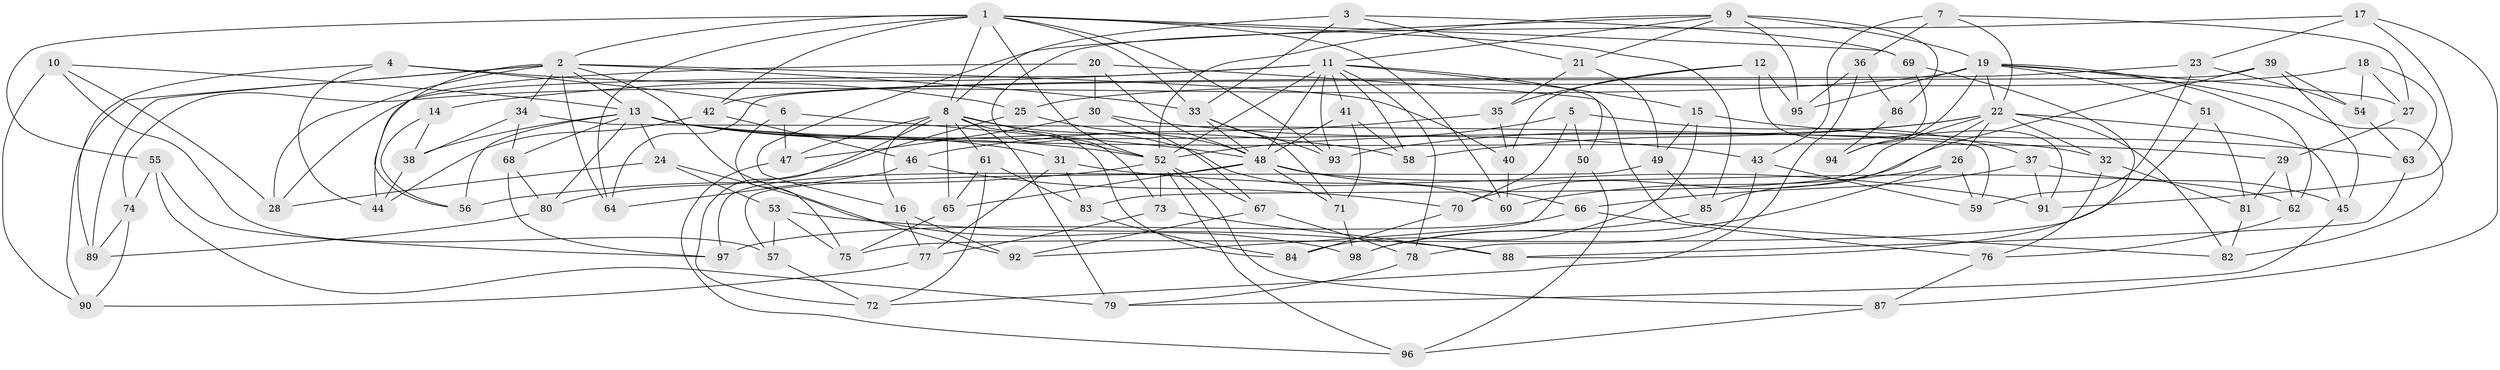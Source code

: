 // original degree distribution, {4: 1.0}
// Generated by graph-tools (version 1.1) at 2025/54/03/04/25 22:54:03]
// undirected, 98 vertices, 227 edges
graph export_dot {
  node [color=gray90,style=filled];
  1;
  2;
  3;
  4;
  5;
  6;
  7;
  8;
  9;
  10;
  11;
  12;
  13;
  14;
  15;
  16;
  17;
  18;
  19;
  20;
  21;
  22;
  23;
  24;
  25;
  26;
  27;
  28;
  29;
  30;
  31;
  32;
  33;
  34;
  35;
  36;
  37;
  38;
  39;
  40;
  41;
  42;
  43;
  44;
  45;
  46;
  47;
  48;
  49;
  50;
  51;
  52;
  53;
  54;
  55;
  56;
  57;
  58;
  59;
  60;
  61;
  62;
  63;
  64;
  65;
  66;
  67;
  68;
  69;
  70;
  71;
  72;
  73;
  74;
  75;
  76;
  77;
  78;
  79;
  80;
  81;
  82;
  83;
  84;
  85;
  86;
  87;
  88;
  89;
  90;
  91;
  92;
  93;
  94;
  95;
  96;
  97;
  98;
  1 -- 2 [weight=1.0];
  1 -- 8 [weight=2.0];
  1 -- 33 [weight=1.0];
  1 -- 42 [weight=1.0];
  1 -- 52 [weight=1.0];
  1 -- 55 [weight=1.0];
  1 -- 60 [weight=1.0];
  1 -- 64 [weight=1.0];
  1 -- 69 [weight=1.0];
  1 -- 85 [weight=1.0];
  1 -- 93 [weight=1.0];
  2 -- 13 [weight=1.0];
  2 -- 28 [weight=1.0];
  2 -- 33 [weight=2.0];
  2 -- 34 [weight=1.0];
  2 -- 40 [weight=1.0];
  2 -- 56 [weight=1.0];
  2 -- 64 [weight=1.0];
  2 -- 89 [weight=1.0];
  2 -- 90 [weight=1.0];
  2 -- 92 [weight=1.0];
  3 -- 8 [weight=1.0];
  3 -- 21 [weight=1.0];
  3 -- 33 [weight=1.0];
  3 -- 69 [weight=1.0];
  4 -- 6 [weight=1.0];
  4 -- 25 [weight=1.0];
  4 -- 44 [weight=1.0];
  4 -- 89 [weight=1.0];
  5 -- 37 [weight=1.0];
  5 -- 50 [weight=1.0];
  5 -- 52 [weight=1.0];
  5 -- 70 [weight=1.0];
  6 -- 47 [weight=1.0];
  6 -- 48 [weight=1.0];
  6 -- 75 [weight=1.0];
  7 -- 22 [weight=1.0];
  7 -- 27 [weight=1.0];
  7 -- 36 [weight=1.0];
  7 -- 43 [weight=1.0];
  8 -- 16 [weight=1.0];
  8 -- 47 [weight=1.0];
  8 -- 52 [weight=1.0];
  8 -- 60 [weight=1.0];
  8 -- 61 [weight=1.0];
  8 -- 65 [weight=1.0];
  8 -- 72 [weight=1.0];
  8 -- 79 [weight=1.0];
  8 -- 84 [weight=1.0];
  9 -- 11 [weight=1.0];
  9 -- 16 [weight=1.0];
  9 -- 19 [weight=2.0];
  9 -- 21 [weight=1.0];
  9 -- 52 [weight=2.0];
  9 -- 86 [weight=2.0];
  9 -- 95 [weight=1.0];
  10 -- 13 [weight=1.0];
  10 -- 28 [weight=1.0];
  10 -- 57 [weight=1.0];
  10 -- 90 [weight=1.0];
  11 -- 14 [weight=2.0];
  11 -- 15 [weight=1.0];
  11 -- 28 [weight=1.0];
  11 -- 41 [weight=1.0];
  11 -- 48 [weight=1.0];
  11 -- 50 [weight=1.0];
  11 -- 52 [weight=1.0];
  11 -- 58 [weight=1.0];
  11 -- 78 [weight=1.0];
  11 -- 93 [weight=1.0];
  12 -- 35 [weight=1.0];
  12 -- 40 [weight=1.0];
  12 -- 91 [weight=1.0];
  12 -- 95 [weight=1.0];
  13 -- 24 [weight=1.0];
  13 -- 29 [weight=1.0];
  13 -- 31 [weight=1.0];
  13 -- 32 [weight=1.0];
  13 -- 38 [weight=1.0];
  13 -- 52 [weight=1.0];
  13 -- 56 [weight=1.0];
  13 -- 58 [weight=1.0];
  13 -- 68 [weight=1.0];
  13 -- 80 [weight=1.0];
  14 -- 38 [weight=1.0];
  14 -- 56 [weight=1.0];
  15 -- 49 [weight=1.0];
  15 -- 63 [weight=1.0];
  15 -- 84 [weight=1.0];
  16 -- 77 [weight=1.0];
  16 -- 92 [weight=1.0];
  17 -- 23 [weight=1.0];
  17 -- 73 [weight=1.0];
  17 -- 87 [weight=1.0];
  17 -- 91 [weight=1.0];
  18 -- 25 [weight=1.0];
  18 -- 27 [weight=1.0];
  18 -- 54 [weight=1.0];
  18 -- 63 [weight=1.0];
  19 -- 22 [weight=1.0];
  19 -- 27 [weight=1.0];
  19 -- 51 [weight=2.0];
  19 -- 62 [weight=1.0];
  19 -- 74 [weight=1.0];
  19 -- 82 [weight=1.0];
  19 -- 94 [weight=2.0];
  19 -- 95 [weight=1.0];
  20 -- 30 [weight=1.0];
  20 -- 44 [weight=1.0];
  20 -- 48 [weight=1.0];
  20 -- 82 [weight=1.0];
  21 -- 35 [weight=1.0];
  21 -- 49 [weight=1.0];
  22 -- 26 [weight=1.0];
  22 -- 32 [weight=1.0];
  22 -- 45 [weight=1.0];
  22 -- 58 [weight=1.0];
  22 -- 82 [weight=1.0];
  22 -- 83 [weight=1.0];
  22 -- 85 [weight=1.0];
  22 -- 93 [weight=1.0];
  23 -- 42 [weight=1.0];
  23 -- 54 [weight=1.0];
  23 -- 59 [weight=1.0];
  24 -- 28 [weight=1.0];
  24 -- 53 [weight=1.0];
  24 -- 98 [weight=1.0];
  25 -- 48 [weight=1.0];
  25 -- 80 [weight=1.0];
  26 -- 59 [weight=1.0];
  26 -- 60 [weight=1.0];
  26 -- 98 [weight=1.0];
  27 -- 29 [weight=1.0];
  29 -- 62 [weight=1.0];
  29 -- 81 [weight=1.0];
  30 -- 43 [weight=1.0];
  30 -- 47 [weight=1.0];
  30 -- 67 [weight=1.0];
  31 -- 77 [weight=1.0];
  31 -- 83 [weight=1.0];
  31 -- 91 [weight=1.0];
  32 -- 76 [weight=1.0];
  32 -- 81 [weight=1.0];
  33 -- 48 [weight=2.0];
  33 -- 71 [weight=1.0];
  33 -- 93 [weight=1.0];
  34 -- 38 [weight=1.0];
  34 -- 59 [weight=1.0];
  34 -- 68 [weight=1.0];
  35 -- 40 [weight=1.0];
  35 -- 46 [weight=1.0];
  36 -- 72 [weight=1.0];
  36 -- 86 [weight=1.0];
  36 -- 95 [weight=1.0];
  37 -- 45 [weight=1.0];
  37 -- 66 [weight=1.0];
  37 -- 91 [weight=1.0];
  38 -- 44 [weight=1.0];
  39 -- 45 [weight=1.0];
  39 -- 54 [weight=1.0];
  39 -- 64 [weight=1.0];
  39 -- 70 [weight=1.0];
  40 -- 60 [weight=1.0];
  41 -- 48 [weight=1.0];
  41 -- 58 [weight=1.0];
  41 -- 71 [weight=1.0];
  42 -- 44 [weight=1.0];
  42 -- 46 [weight=1.0];
  43 -- 59 [weight=1.0];
  43 -- 78 [weight=1.0];
  45 -- 79 [weight=1.0];
  46 -- 64 [weight=1.0];
  46 -- 70 [weight=1.0];
  47 -- 96 [weight=1.0];
  48 -- 62 [weight=1.0];
  48 -- 65 [weight=1.0];
  48 -- 66 [weight=1.0];
  48 -- 71 [weight=1.0];
  48 -- 97 [weight=1.0];
  49 -- 57 [weight=1.0];
  49 -- 85 [weight=1.0];
  50 -- 92 [weight=1.0];
  50 -- 96 [weight=1.0];
  51 -- 75 [weight=1.0];
  51 -- 81 [weight=1.0];
  52 -- 56 [weight=1.0];
  52 -- 67 [weight=1.0];
  52 -- 73 [weight=1.0];
  52 -- 87 [weight=1.0];
  52 -- 96 [weight=1.0];
  53 -- 57 [weight=1.0];
  53 -- 75 [weight=1.0];
  53 -- 88 [weight=1.0];
  54 -- 63 [weight=1.0];
  55 -- 74 [weight=1.0];
  55 -- 79 [weight=1.0];
  55 -- 97 [weight=1.0];
  57 -- 72 [weight=1.0];
  61 -- 65 [weight=1.0];
  61 -- 72 [weight=1.0];
  61 -- 83 [weight=1.0];
  62 -- 76 [weight=1.0];
  63 -- 88 [weight=1.0];
  65 -- 75 [weight=1.0];
  66 -- 76 [weight=1.0];
  66 -- 97 [weight=1.0];
  67 -- 78 [weight=1.0];
  67 -- 92 [weight=1.0];
  68 -- 80 [weight=1.0];
  68 -- 97 [weight=1.0];
  69 -- 88 [weight=1.0];
  69 -- 94 [weight=1.0];
  70 -- 84 [weight=1.0];
  71 -- 98 [weight=1.0];
  73 -- 77 [weight=1.0];
  73 -- 88 [weight=1.0];
  74 -- 89 [weight=1.0];
  74 -- 90 [weight=1.0];
  76 -- 87 [weight=1.0];
  77 -- 90 [weight=1.0];
  78 -- 79 [weight=1.0];
  80 -- 89 [weight=1.0];
  81 -- 82 [weight=1.0];
  83 -- 84 [weight=1.0];
  85 -- 98 [weight=1.0];
  86 -- 94 [weight=1.0];
  87 -- 96 [weight=1.0];
}
